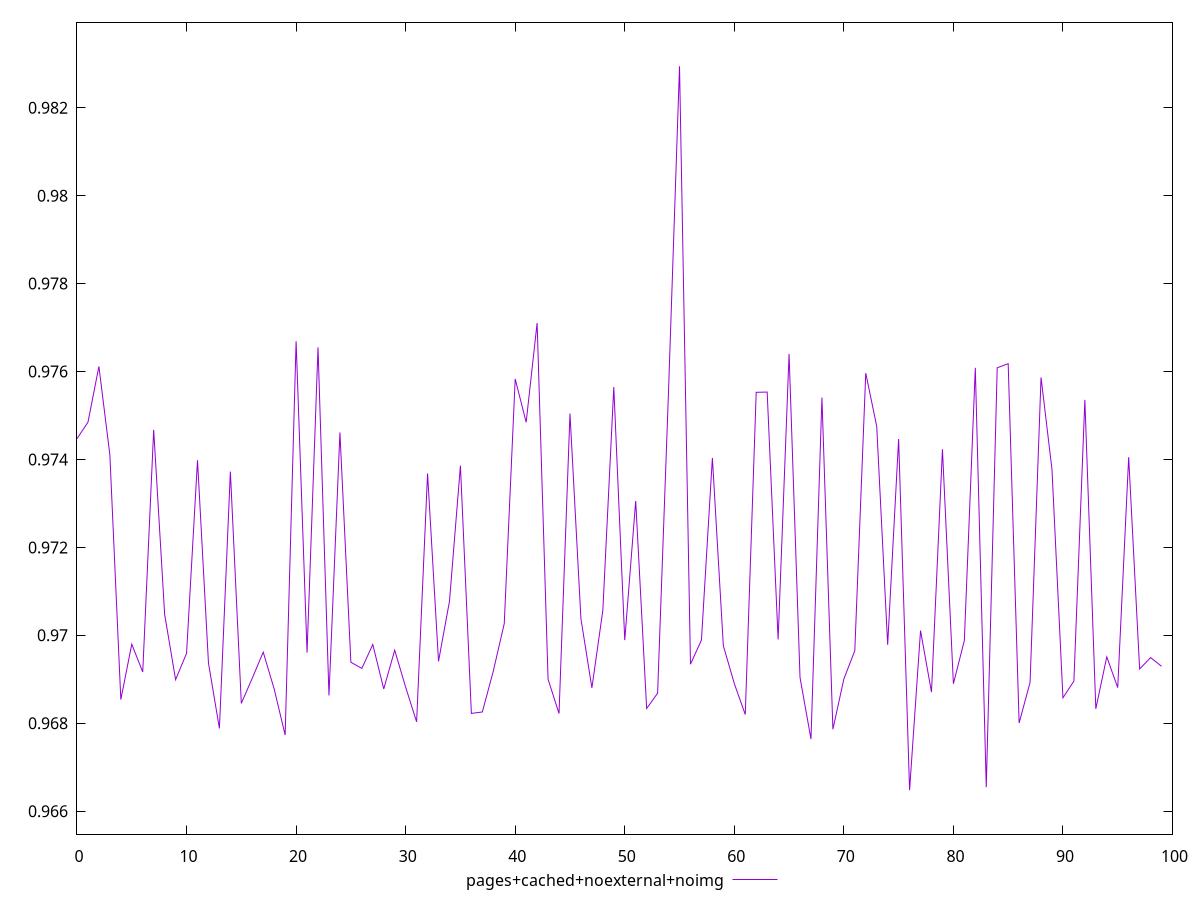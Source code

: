 $_pagesCachedNoexternalNoimg <<EOF
0.9744744093745448
0.9748465573479217
0.9761156264455089
0.9741037397911411
0.9685394949271809
0.9697985117759897
0.9691660906177373
0.9746725782466943
0.9704776882007132
0.9689916750883001
0.96959132075758
0.9739823581383086
0.9693712052011316
0.9678828713273007
0.9737237374182172
0.9684533348852918
0.9690258083742207
0.969617589049539
0.9687777430073965
0.9677327131904299
0.9766895180947857
0.9696084074246614
0.9765500337381098
0.9686322994701166
0.974612961970489
0.9693873759883973
0.9692485116176949
0.9697919981076631
0.9687801577917143
0.969661650906477
0.9688202858470902
0.9680330456452497
0.9736814828431264
0.9694092495190876
0.9707737153850603
0.9738593543971633
0.9682242230854523
0.9682568435565291
0.9691862994362621
0.9702668173742903
0.9758314149731623
0.9748452467670017
0.9771031209579796
0.9690017997027571
0.9682217404665974
0.9750433017118316
0.9703778916754542
0.9688046904828187
0.970568823762361
0.9756473696007697
0.9698912383569029
0.9730550264162277
0.9683354984105501
0.9686847687850673
0.9755828392071706
0.9829424472323747
0.9693430300595371
0.9698911843474847
0.9740336144957572
0.9697629661538483
0.9689035404210773
0.9681983202111308
0.9755271160185697
0.9755329445930472
0.9699058737595438
0.9764006175303669
0.9690400625004875
0.967640906545527
0.9754084070204628
0.9678636641539644
0.96900643439535
0.9696525632377415
0.975963536502445
0.9747542443834398
0.9697858780543183
0.9744644678225931
0.9664787269267197
0.9701075814310393
0.9687093482282876
0.9742306888763126
0.9688985879095622
0.9698825861638569
0.9760846858082897
0.9665463251687385
0.9760849156102821
0.9761789395337954
0.9680065995955921
0.968930582666105
0.975865782697255
0.9737701819182278
0.9685786576499338
0.9689595857833166
0.975355513100965
0.9683274567286471
0.9695102380166214
0.9688110425409507
0.9740519810844266
0.9692339351090755
0.9694943670611884
0.9692953668738549
EOF
set key outside below
set terminal pngcairo
set output "report_00006_2020-11-02T20-21-41.718Z/speed-index/pages+cached+noexternal+noimg//score.png"
set yrange [0.9654787269267197:0.9839424472323747]
plot $_pagesCachedNoexternalNoimg title "pages+cached+noexternal+noimg" with line ,